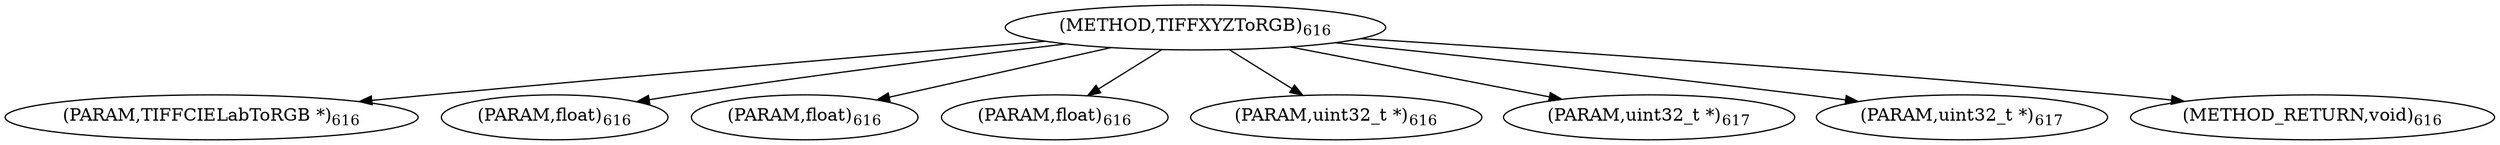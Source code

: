 digraph "TIFFXYZToRGB" {  
"9357" [label = <(METHOD,TIFFXYZToRGB)<SUB>616</SUB>> ]
"9358" [label = <(PARAM,TIFFCIELabToRGB *)<SUB>616</SUB>> ]
"9359" [label = <(PARAM,float)<SUB>616</SUB>> ]
"9360" [label = <(PARAM,float)<SUB>616</SUB>> ]
"9361" [label = <(PARAM,float)<SUB>616</SUB>> ]
"9362" [label = <(PARAM,uint32_t *)<SUB>616</SUB>> ]
"9363" [label = <(PARAM,uint32_t *)<SUB>617</SUB>> ]
"9364" [label = <(PARAM,uint32_t *)<SUB>617</SUB>> ]
"9365" [label = <(METHOD_RETURN,void)<SUB>616</SUB>> ]
  "9357" -> "9358" 
  "9357" -> "9359" 
  "9357" -> "9360" 
  "9357" -> "9361" 
  "9357" -> "9362" 
  "9357" -> "9363" 
  "9357" -> "9364" 
  "9357" -> "9365" 
}
